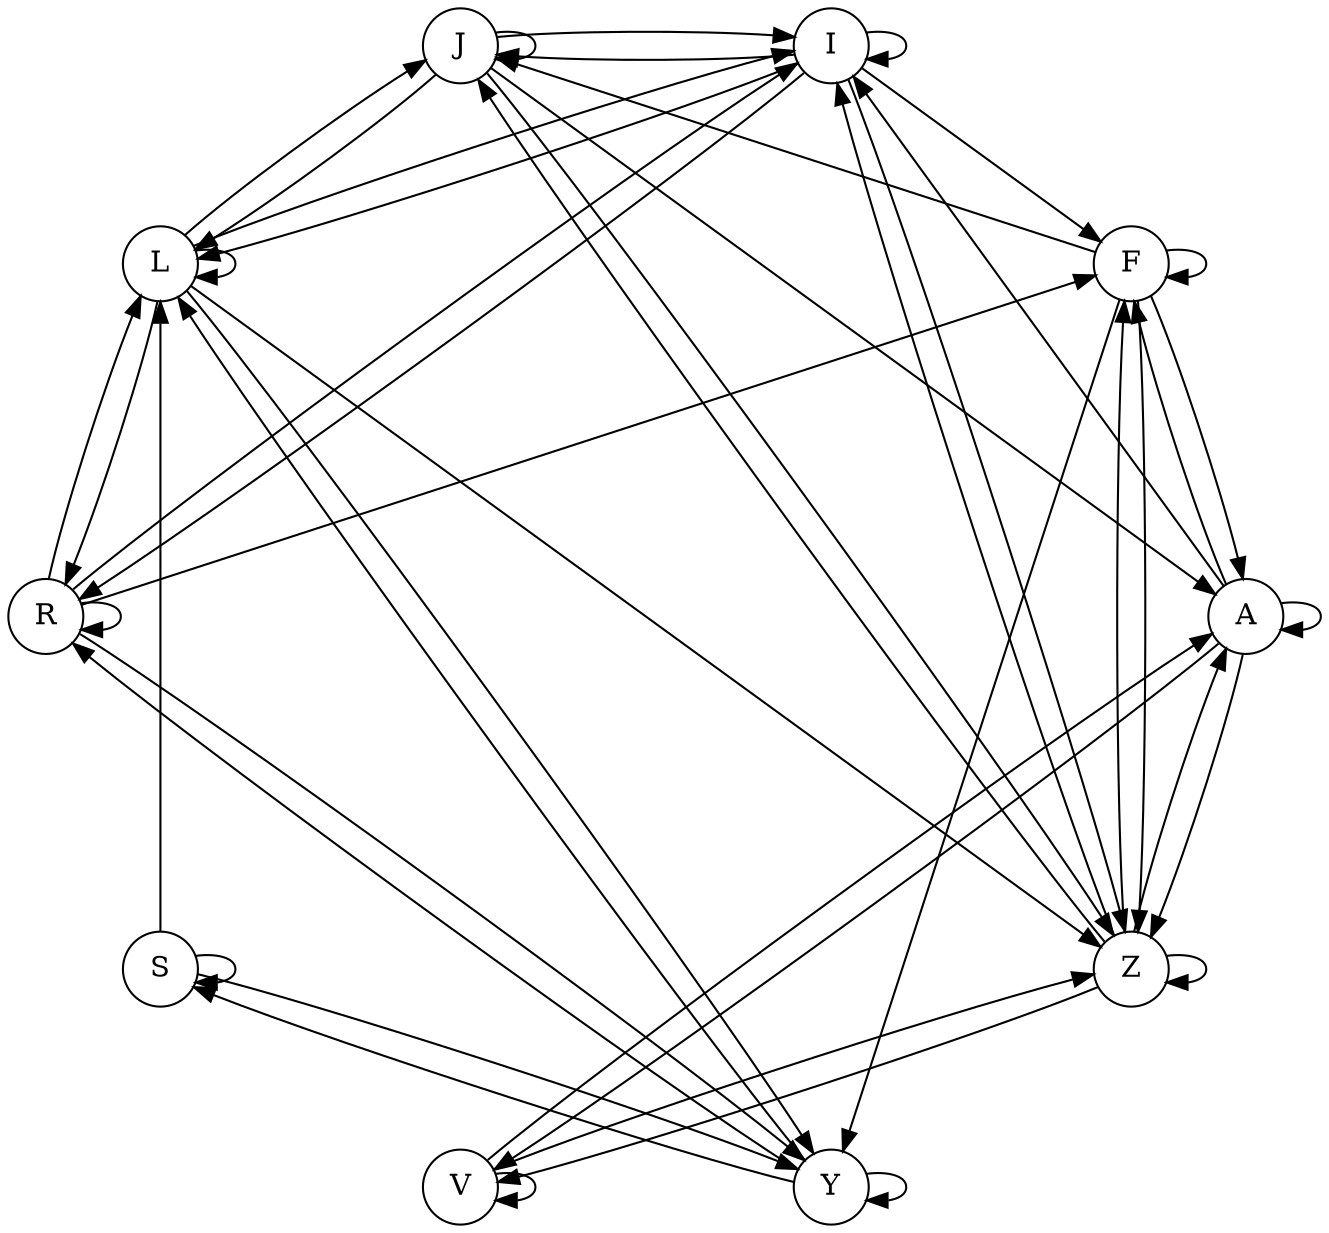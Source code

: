 #File name: SW_14Oct.xlsx
digraph fig1 {
	layout=neato
A[ pos="4.0,0.0!", shape = circle];
F[ pos="3.23606797749979,2.3511410091698925!", shape = circle];
I[ pos="1.2360679774997898,3.804226065180614!", shape = circle];
J[ pos="-1.2360679774997894,3.8042260651806146!", shape = circle];
L[ pos="-3.2360679774997894,2.351141009169893!", shape = circle];
R[ pos="-4.0,4.898587196589413e-16!", shape = circle];
S[ pos="-3.23606797749979,-2.351141009169892!", shape = circle];
V[ pos="-1.2360679774997902,-3.804226065180614!", shape = circle];
Y[ pos="1.236067977499789,-3.8042260651806146!", shape = circle];
Z[ pos="3.2360679774997894,-2.3511410091698934!", shape = circle];
	Y -> Y ;
	S -> S ;
	S -> Y ;
	Y -> S ;
	V -> V ;
	Z -> Z ;
	V -> Z ;
	Z -> V ;
	V -> A ;
	A -> V ;
	Z -> A ;
	A -> A ;
	A -> Z ;
	F -> F ;
	F -> A ;
	A -> F ;
	F -> Z ;
	J -> A ;
	J -> J ;
	J -> Z ;
	Z -> J ;
	I -> Z ;
	A -> I ;
	I -> I ;
	Z -> F ;
	Z -> I ;
	J -> I ;
	I -> J ;
	I -> F ;
	F -> J ;
	L -> L ;
	L -> I ;
	I -> L ;
	L -> J ;
	J -> L ;
	L -> Z ;
	L -> Y ;
	Y -> L ;
	Y -> R ;
	R -> I ;
	I -> R ;
	R -> R ;
	R -> L ;
	L -> R ;
	R -> Y ;
	R -> F ;
	F -> Y ;
	S -> L ;
}#File name: SW_14Oct.xlsx
